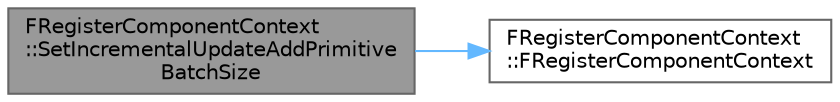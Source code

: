 digraph "FRegisterComponentContext::SetIncrementalUpdateAddPrimitiveBatchSize"
{
 // INTERACTIVE_SVG=YES
 // LATEX_PDF_SIZE
  bgcolor="transparent";
  edge [fontname=Helvetica,fontsize=10,labelfontname=Helvetica,labelfontsize=10];
  node [fontname=Helvetica,fontsize=10,shape=box,height=0.2,width=0.4];
  rankdir="LR";
  Node1 [id="Node000001",label="FRegisterComponentContext\l::SetIncrementalUpdateAddPrimitive\lBatchSize",height=0.2,width=0.4,color="gray40", fillcolor="grey60", style="filled", fontcolor="black",tooltip=" "];
  Node1 -> Node2 [id="edge1_Node000001_Node000002",color="steelblue1",style="solid",tooltip=" "];
  Node2 [id="Node000002",label="FRegisterComponentContext\l::FRegisterComponentContext",height=0.2,width=0.4,color="grey40", fillcolor="white", style="filled",URL="$d2/d74/classFRegisterComponentContext.html#a678f0561e285bb0a69704bf9e3ee4c82",tooltip=" "];
}

